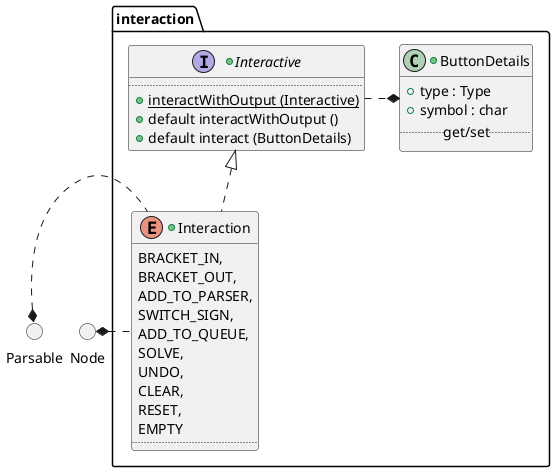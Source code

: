 @startuml

package interaction {

    +interface Interactive{
        ..
            + {method} {static} interactWithOutput (Interactive)
            + {method} default interactWithOutput ()
            + {method} default interact (ButtonDetails)
    }

    +class ButtonDetails {
            + {field} type : Type
            + {field} symbol : char
        ..get/set..
    }

    +enum Interaction implements Interactive{
            BRACKET_IN,
            BRACKET_OUT,
            ADD_TO_PARSER,
            SWITCH_SIGN,
            ADD_TO_QUEUE,
            SOLVE,
            UNDO,
            CLEAR,
            RESET,
            EMPTY
        ..
    }

Interactive ..right..* ButtonDetails

}

() Parsable
() Node


Interaction ..left* Node
Interaction ..left* Parsable

@enduml